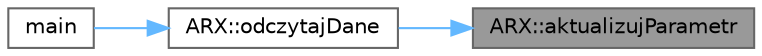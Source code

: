 digraph "ARX::aktualizujParametr"
{
 // LATEX_PDF_SIZE
  bgcolor="transparent";
  edge [fontname=Helvetica,fontsize=10,labelfontname=Helvetica,labelfontsize=10];
  node [fontname=Helvetica,fontsize=10,shape=box,height=0.2,width=0.4];
  rankdir="RL";
  Node1 [label="ARX::aktualizujParametr",height=0.2,width=0.4,color="gray40", fillcolor="grey60", style="filled", fontcolor="black",tooltip="Zmiana opóźnienia modelu ARX."];
  Node1 -> Node2 [dir="back",color="steelblue1",style="solid"];
  Node2 [label="ARX::odczytajDane",height=0.2,width=0.4,color="grey40", fillcolor="white", style="filled",URL="$class_a_r_x.html#a507465138d27f9beda85b7b94101e94b",tooltip="Metoda służy do odczytania parametrów obiektu ARX z pliku konfiguracyjnego (json)"];
  Node2 -> Node3 [dir="back",color="steelblue1",style="solid"];
  Node3 [label="main",height=0.2,width=0.4,color="grey40", fillcolor="white", style="filled",URL="$_obiekt_dyskretny_lab_8cpp.html#ae66f6b31b5ad750f1fe042a706a4e3d4",tooltip=" "];
}
